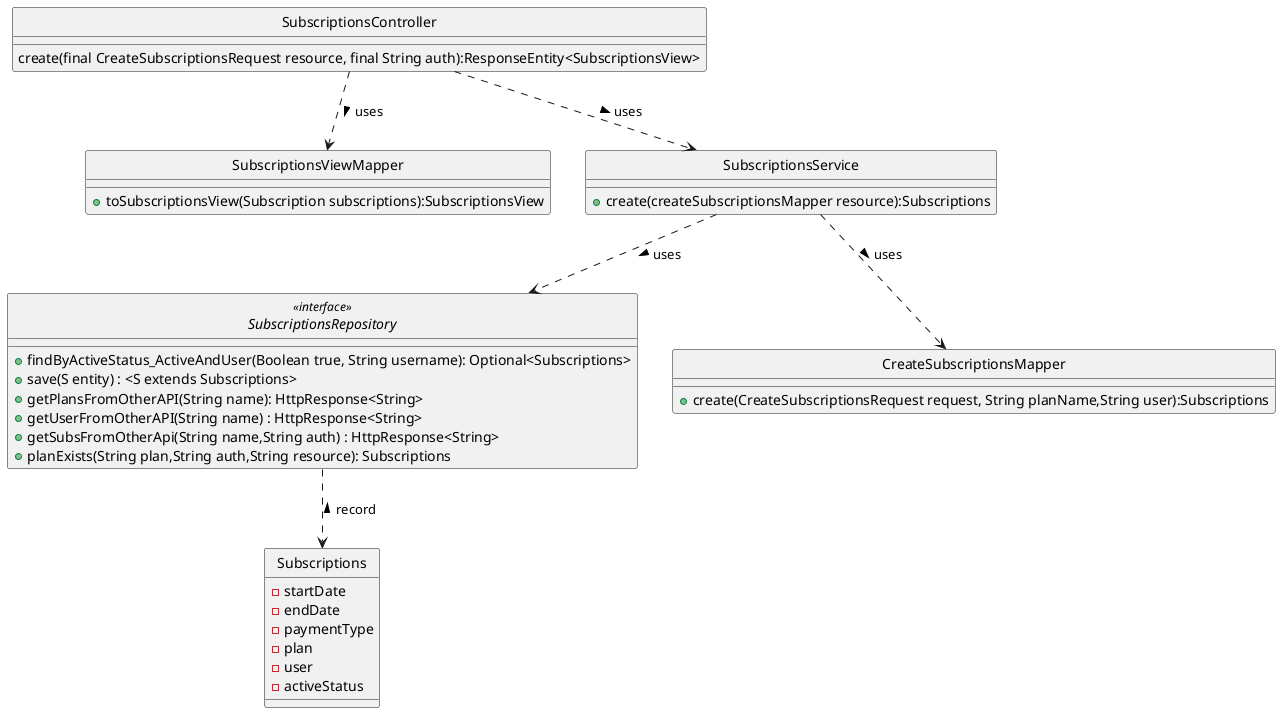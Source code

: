 @startuml
hide circle
class SubscriptionsRepository <<interface>>

class Subscriptions {
    -startDate
    -endDate
    -paymentType
    -plan
    -user
    -activeStatus
}



class SubscriptionsViewMapper{
    +toSubscriptionsView(Subscription subscriptions):SubscriptionsView
}
class SubscriptionsController{
    create(final CreateSubscriptionsRequest resource, final String auth):ResponseEntity<SubscriptionsView>
    }
class SubscriptionsService{
 +create(createSubscriptionsMapper resource):Subscriptions

}

class CreateSubscriptionsMapper{
    +create(CreateSubscriptionsRequest request, String planName,String user):Subscriptions
}

interface SubscriptionsRepository
{
+findByActiveStatus_ActiveAndUser(Boolean true, String username): Optional<Subscriptions>
+save(S entity) : <S extends Subscriptions>
+getPlansFromOtherAPI(String name): HttpResponse<String>
+getUserFromOtherAPI(String name) : HttpResponse<String>
+getSubsFromOtherApi(String name,String auth) : HttpResponse<String>
+planExists(String plan,String auth,String resource): Subscriptions
}



SubscriptionsController ..> SubscriptionsService: uses >
SubscriptionsService ..> SubscriptionsRepository: uses >

SubscriptionsService ..> CreateSubscriptionsMapper: uses >
SubscriptionsRepository ..> Subscriptions: < record

SubscriptionsController ..>SubscriptionsViewMapper: uses >
@enduml



